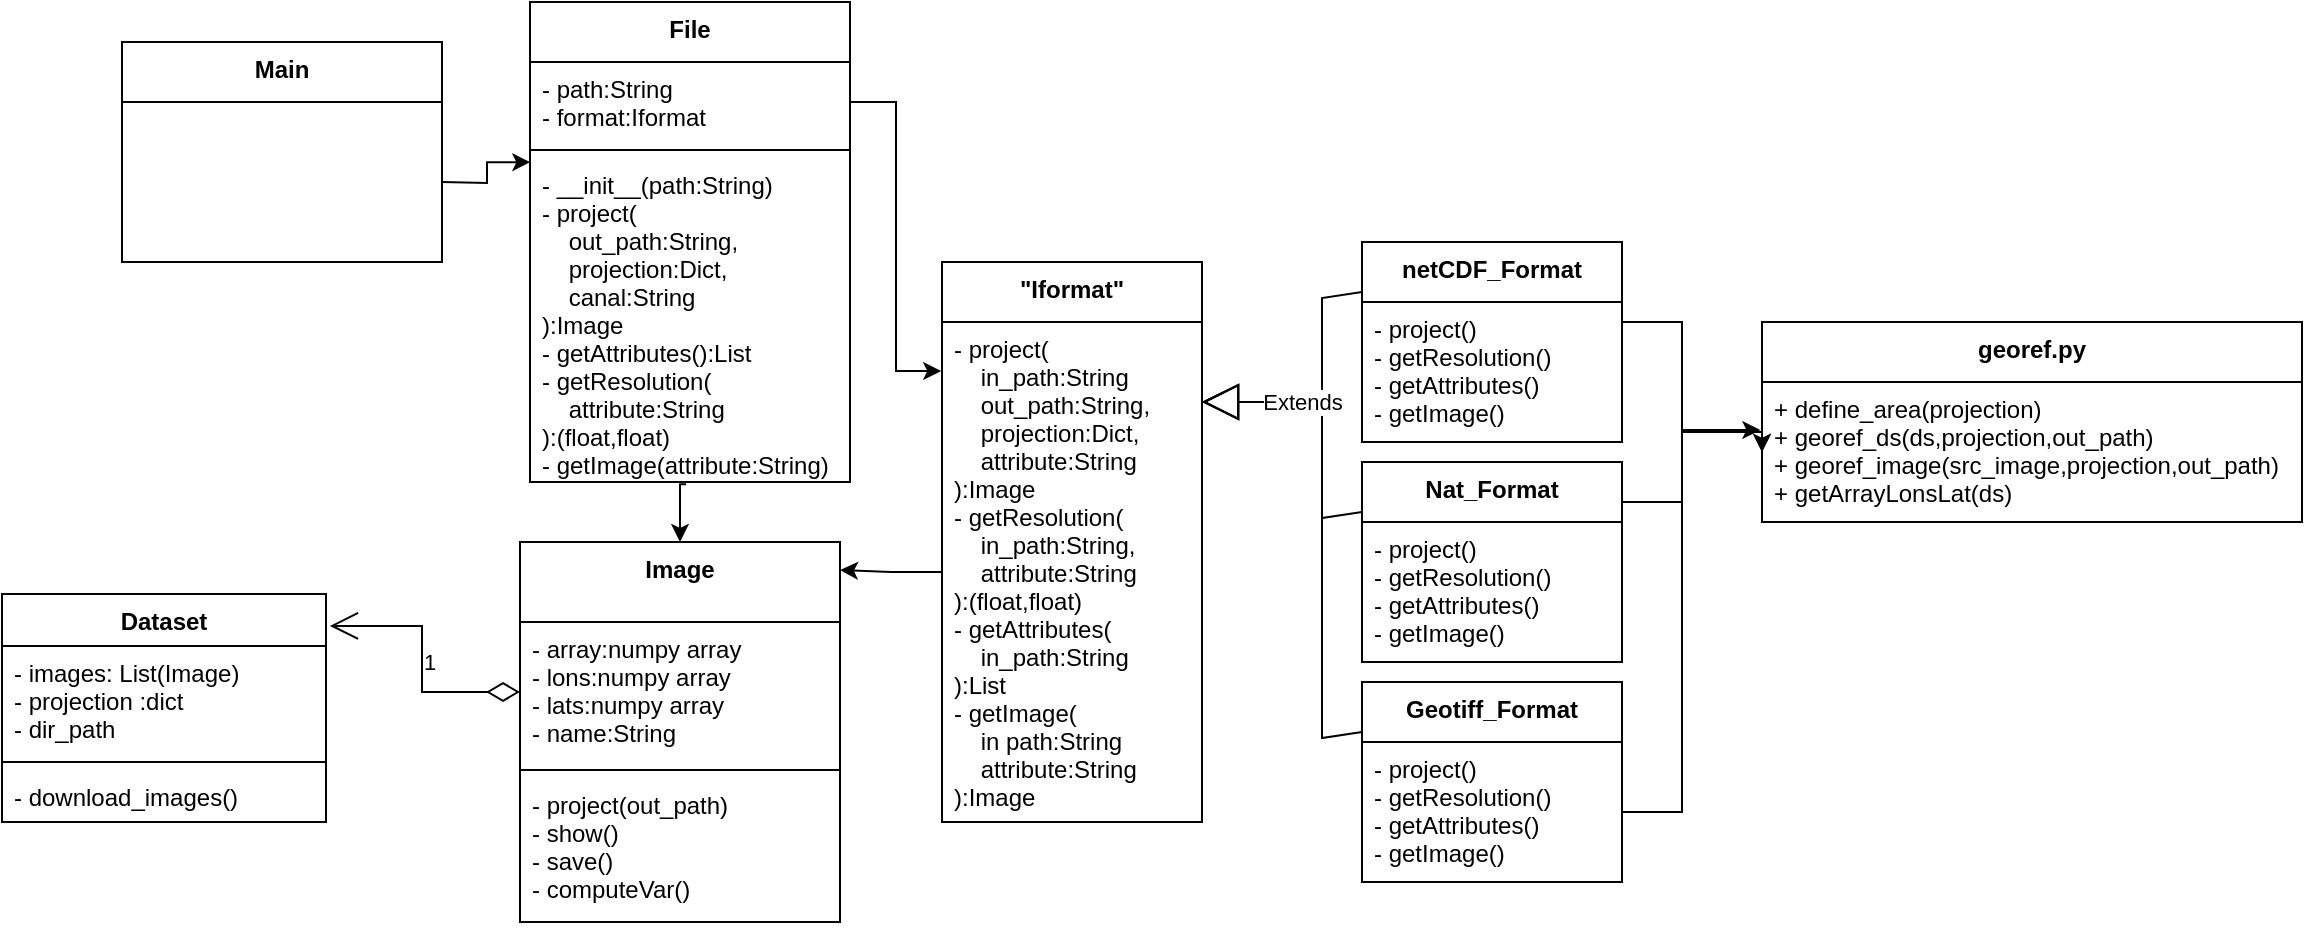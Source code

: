 <mxfile version="19.0.0" type="github">
  <diagram id="FexJEr39XP1glqWhuldr" name="Page-1">
    <mxGraphModel dx="1175" dy="1639" grid="1" gridSize="10" guides="1" tooltips="1" connect="1" arrows="1" fold="1" page="1" pageScale="1" pageWidth="827" pageHeight="1169" math="0" shadow="0">
      <root>
        <mxCell id="0" />
        <mxCell id="1" parent="0" />
        <mxCell id="5w1mZHBbKufEp1BNDujB-13" value="&quot;Iformat&quot;" style="swimlane;fontStyle=1;align=center;verticalAlign=top;childLayout=stackLayout;horizontal=1;startSize=30;horizontalStack=0;resizeParent=1;resizeParentMax=0;resizeLast=0;collapsible=1;marginBottom=0;" parent="1" vertex="1">
          <mxGeometry x="540" y="80" width="130" height="280" as="geometry" />
        </mxCell>
        <mxCell id="5w1mZHBbKufEp1BNDujB-14" value="- project(&#xa;    in_path:String&#xa;    out_path:String,&#xa;    projection:Dict,&#xa;    attribute:String&#xa;):Image&#xa;- getResolution(&#xa;    in_path:String,&#xa;    attribute:String&#xa;):(float,float)&#xa;- getAttributes(&#xa;    in_path:String&#xa;):List&#xa;- getImage(&#xa;    in path:String&#xa;    attribute:String&#xa;):Image&#xa;" style="text;strokeColor=none;fillColor=none;align=left;verticalAlign=top;spacingLeft=4;spacingRight=4;overflow=hidden;rotatable=0;points=[[0,0.5],[1,0.5]];portConstraint=eastwest;" parent="5w1mZHBbKufEp1BNDujB-13" vertex="1">
          <mxGeometry y="30" width="130" height="250" as="geometry" />
        </mxCell>
        <mxCell id="5w1mZHBbKufEp1BNDujB-17" value="netCDF_Format" style="swimlane;fontStyle=1;align=center;verticalAlign=top;childLayout=stackLayout;horizontal=1;startSize=30;horizontalStack=0;resizeParent=1;resizeParentMax=0;resizeLast=0;collapsible=1;marginBottom=0;" parent="1" vertex="1">
          <mxGeometry x="750" y="70" width="130" height="100" as="geometry" />
        </mxCell>
        <mxCell id="5w1mZHBbKufEp1BNDujB-18" value="- project()&#xa;- getResolution()&#xa;- getAttributes()&#xa;- getImage()&#xa;&#xa;&#xa;&#xa;" style="text;strokeColor=none;fillColor=none;align=left;verticalAlign=top;spacingLeft=4;spacingRight=4;overflow=hidden;rotatable=0;points=[[0,0.5],[1,0.5]];portConstraint=eastwest;" parent="5w1mZHBbKufEp1BNDujB-17" vertex="1">
          <mxGeometry y="30" width="130" height="70" as="geometry" />
        </mxCell>
        <mxCell id="5w1mZHBbKufEp1BNDujB-21" value="Nat_Format" style="swimlane;fontStyle=1;align=center;verticalAlign=top;childLayout=stackLayout;horizontal=1;startSize=30;horizontalStack=0;resizeParent=1;resizeParentMax=0;resizeLast=0;collapsible=1;marginBottom=0;" parent="1" vertex="1">
          <mxGeometry x="750" y="180" width="130" height="100" as="geometry" />
        </mxCell>
        <mxCell id="5w1mZHBbKufEp1BNDujB-22" value="- project()&#xa;- getResolution()&#xa;- getAttributes()&#xa;- getImage()&#xa;&#xa;&#xa;&#xa;" style="text;strokeColor=none;fillColor=none;align=left;verticalAlign=top;spacingLeft=4;spacingRight=4;overflow=hidden;rotatable=0;points=[[0,0.5],[1,0.5]];portConstraint=eastwest;" parent="5w1mZHBbKufEp1BNDujB-21" vertex="1">
          <mxGeometry y="30" width="130" height="70" as="geometry" />
        </mxCell>
        <mxCell id="5w1mZHBbKufEp1BNDujB-23" value="Extends" style="endArrow=block;endSize=16;endFill=0;html=1;rounded=0;exitX=0;exitY=0.25;exitDx=0;exitDy=0;" parent="1" source="5w1mZHBbKufEp1BNDujB-17" edge="1">
          <mxGeometry x="0.242" width="160" relative="1" as="geometry">
            <mxPoint x="110" y="250" as="sourcePoint" />
            <mxPoint x="670" y="150" as="targetPoint" />
            <Array as="points">
              <mxPoint x="730" y="98" />
              <mxPoint x="730" y="150" />
            </Array>
            <mxPoint as="offset" />
          </mxGeometry>
        </mxCell>
        <mxCell id="5w1mZHBbKufEp1BNDujB-25" value="Extends" style="endArrow=block;endSize=16;endFill=0;html=1;rounded=0;exitX=0;exitY=0.25;exitDx=0;exitDy=0;" parent="1" source="5w1mZHBbKufEp1BNDujB-21" edge="1">
          <mxGeometry x="0.275" width="160" relative="1" as="geometry">
            <mxPoint x="760" y="107.5" as="sourcePoint" />
            <mxPoint x="670" y="150" as="targetPoint" />
            <Array as="points">
              <mxPoint x="730" y="208" />
              <mxPoint x="730" y="150" />
            </Array>
            <mxPoint as="offset" />
          </mxGeometry>
        </mxCell>
        <mxCell id="5w1mZHBbKufEp1BNDujB-27" value="Dataset" style="swimlane;fontStyle=1;align=center;verticalAlign=top;childLayout=stackLayout;horizontal=1;startSize=26;horizontalStack=0;resizeParent=1;resizeParentMax=0;resizeLast=0;collapsible=1;marginBottom=0;" parent="1" vertex="1">
          <mxGeometry x="70" y="246" width="162" height="114" as="geometry" />
        </mxCell>
        <mxCell id="5w1mZHBbKufEp1BNDujB-28" value="- images: List(Image)&#xa;- projection :dict&#xa;- dir_path&#xa; &#xa;" style="text;strokeColor=none;fillColor=none;align=left;verticalAlign=top;spacingLeft=4;spacingRight=4;overflow=hidden;rotatable=0;points=[[0,0.5],[1,0.5]];portConstraint=eastwest;" parent="5w1mZHBbKufEp1BNDujB-27" vertex="1">
          <mxGeometry y="26" width="162" height="54" as="geometry" />
        </mxCell>
        <mxCell id="5w1mZHBbKufEp1BNDujB-29" value="" style="line;strokeWidth=1;fillColor=none;align=left;verticalAlign=middle;spacingTop=-1;spacingLeft=3;spacingRight=3;rotatable=0;labelPosition=right;points=[];portConstraint=eastwest;" parent="5w1mZHBbKufEp1BNDujB-27" vertex="1">
          <mxGeometry y="80" width="162" height="8" as="geometry" />
        </mxCell>
        <mxCell id="5w1mZHBbKufEp1BNDujB-30" value="- download_images()" style="text;strokeColor=none;fillColor=none;align=left;verticalAlign=top;spacingLeft=4;spacingRight=4;overflow=hidden;rotatable=0;points=[[0,0.5],[1,0.5]];portConstraint=eastwest;" parent="5w1mZHBbKufEp1BNDujB-27" vertex="1">
          <mxGeometry y="88" width="162" height="26" as="geometry" />
        </mxCell>
        <mxCell id="5w1mZHBbKufEp1BNDujB-31" value="1" style="endArrow=open;html=1;endSize=12;startArrow=diamondThin;startSize=14;startFill=0;edgeStyle=orthogonalEdgeStyle;align=left;verticalAlign=bottom;rounded=0;exitX=0;exitY=0.5;exitDx=0;exitDy=0;entryX=1.012;entryY=0.14;entryDx=0;entryDy=0;entryPerimeter=0;" parent="1" source="5w1mZHBbKufEp1BNDujB-43" target="5w1mZHBbKufEp1BNDujB-27" edge="1">
          <mxGeometry x="-0.143" y="1" relative="1" as="geometry">
            <mxPoint x="300" y="310" as="sourcePoint" />
            <mxPoint x="270" y="240" as="targetPoint" />
            <Array as="points">
              <mxPoint x="280" y="295" />
              <mxPoint x="280" y="262" />
            </Array>
            <mxPoint as="offset" />
          </mxGeometry>
        </mxCell>
        <mxCell id="5w1mZHBbKufEp1BNDujB-35" value="Geotiff_Format" style="swimlane;fontStyle=1;align=center;verticalAlign=top;childLayout=stackLayout;horizontal=1;startSize=30;horizontalStack=0;resizeParent=1;resizeParentMax=0;resizeLast=0;collapsible=1;marginBottom=0;" parent="1" vertex="1">
          <mxGeometry x="750" y="290" width="130" height="100" as="geometry" />
        </mxCell>
        <mxCell id="5w1mZHBbKufEp1BNDujB-36" value="- project()&#xa;- getResolution()&#xa;- getAttributes()&#xa;- getImage()&#xa;&#xa;&#xa;&#xa;" style="text;strokeColor=none;fillColor=none;align=left;verticalAlign=top;spacingLeft=4;spacingRight=4;overflow=hidden;rotatable=0;points=[[0,0.5],[1,0.5]];portConstraint=eastwest;" parent="5w1mZHBbKufEp1BNDujB-35" vertex="1">
          <mxGeometry y="30" width="130" height="70" as="geometry" />
        </mxCell>
        <mxCell id="5w1mZHBbKufEp1BNDujB-37" value="Extends" style="endArrow=block;endSize=16;endFill=0;html=1;rounded=0;exitX=0;exitY=0.25;exitDx=0;exitDy=0;" parent="1" source="5w1mZHBbKufEp1BNDujB-35" edge="1">
          <mxGeometry x="0.597" width="160" relative="1" as="geometry">
            <mxPoint x="760" y="217.5" as="sourcePoint" />
            <mxPoint x="670" y="150" as="targetPoint" />
            <Array as="points">
              <mxPoint x="730" y="318" />
              <mxPoint x="730" y="150" />
            </Array>
            <mxPoint as="offset" />
          </mxGeometry>
        </mxCell>
        <mxCell id="5w1mZHBbKufEp1BNDujB-40" value="georef.py" style="swimlane;fontStyle=1;align=center;verticalAlign=top;childLayout=stackLayout;horizontal=1;startSize=30;horizontalStack=0;resizeParent=1;resizeParentMax=0;resizeLast=0;collapsible=1;marginBottom=0;" parent="1" vertex="1">
          <mxGeometry x="950" y="110" width="270" height="100" as="geometry" />
        </mxCell>
        <mxCell id="5w1mZHBbKufEp1BNDujB-41" value="+ define_area(projection)&#xa;+ georef_ds(ds,projection,out_path)&#xa;+ georef_image(src_image,projection,out_path)&#xa;+ getArrayLonsLat(ds)&#xa;&#xa;&#xa;&#xa;&#xa;" style="text;strokeColor=none;fillColor=none;align=left;verticalAlign=top;spacingLeft=4;spacingRight=4;overflow=hidden;rotatable=0;points=[[0,0.5],[1,0.5]];portConstraint=eastwest;" parent="5w1mZHBbKufEp1BNDujB-40" vertex="1">
          <mxGeometry y="30" width="270" height="70" as="geometry" />
        </mxCell>
        <mxCell id="5w1mZHBbKufEp1BNDujB-42" value="Image" style="swimlane;fontStyle=1;align=center;verticalAlign=top;childLayout=stackLayout;horizontal=1;startSize=40;horizontalStack=0;resizeParent=1;resizeParentMax=0;resizeLast=0;collapsible=1;marginBottom=0;" parent="1" vertex="1">
          <mxGeometry x="329" y="220" width="160" height="190" as="geometry" />
        </mxCell>
        <mxCell id="5w1mZHBbKufEp1BNDujB-43" value="- array:numpy array&#xa;- lons:numpy array&#xa;- lats:numpy array&#xa;- name:String&#xa;&#xa;&#xa;&#xa;" style="text;strokeColor=none;fillColor=none;align=left;verticalAlign=top;spacingLeft=4;spacingRight=4;overflow=hidden;rotatable=0;points=[[0,0.5],[1,0.5]];portConstraint=eastwest;" parent="5w1mZHBbKufEp1BNDujB-42" vertex="1">
          <mxGeometry y="40" width="160" height="70" as="geometry" />
        </mxCell>
        <mxCell id="5w1mZHBbKufEp1BNDujB-44" value="" style="line;strokeWidth=1;fillColor=none;align=left;verticalAlign=middle;spacingTop=-1;spacingLeft=3;spacingRight=3;rotatable=0;labelPosition=right;points=[];portConstraint=eastwest;" parent="5w1mZHBbKufEp1BNDujB-42" vertex="1">
          <mxGeometry y="110" width="160" height="8" as="geometry" />
        </mxCell>
        <mxCell id="5w1mZHBbKufEp1BNDujB-45" value="- project(out_path)&#xa;- show()&#xa;- save()&#xa;- computeVar()&#xa;&#xa;&#xa;&#xa;&#xa;&#xa;&#xa;&#xa;" style="text;strokeColor=none;fillColor=none;align=left;verticalAlign=top;spacingLeft=4;spacingRight=4;overflow=hidden;rotatable=0;points=[[0,0.5],[1,0.5]];portConstraint=eastwest;" parent="5w1mZHBbKufEp1BNDujB-42" vertex="1">
          <mxGeometry y="118" width="160" height="72" as="geometry" />
        </mxCell>
        <mxCell id="5w1mZHBbKufEp1BNDujB-51" value="File" style="swimlane;fontStyle=1;align=center;verticalAlign=top;childLayout=stackLayout;horizontal=1;startSize=30;horizontalStack=0;resizeParent=1;resizeParentMax=0;resizeLast=0;collapsible=1;marginBottom=0;" parent="1" vertex="1">
          <mxGeometry x="334" y="-50" width="160" height="240" as="geometry" />
        </mxCell>
        <mxCell id="5w1mZHBbKufEp1BNDujB-52" value="- path:String&#xa;- format:Iformat&#xa;&#xa;&#xa;&#xa;" style="text;strokeColor=none;fillColor=none;align=left;verticalAlign=top;spacingLeft=4;spacingRight=4;overflow=hidden;rotatable=0;points=[[0,0.5],[1,0.5]];portConstraint=eastwest;" parent="5w1mZHBbKufEp1BNDujB-51" vertex="1">
          <mxGeometry y="30" width="160" height="40" as="geometry" />
        </mxCell>
        <mxCell id="5w1mZHBbKufEp1BNDujB-53" value="" style="line;strokeWidth=1;fillColor=none;align=left;verticalAlign=middle;spacingTop=-1;spacingLeft=3;spacingRight=3;rotatable=0;labelPosition=right;points=[];portConstraint=eastwest;" parent="5w1mZHBbKufEp1BNDujB-51" vertex="1">
          <mxGeometry y="70" width="160" height="8" as="geometry" />
        </mxCell>
        <mxCell id="5w1mZHBbKufEp1BNDujB-54" value="- __init__(path:String)&#xa;- project(    &#xa;    out_path:String,    &#xa;    projection:Dict,    &#xa;    canal:String&#xa;):Image&#xa;- getAttributes():List&#xa;- getResolution(&#xa;    attribute:String&#xa;):(float,float)&#xa;- getImage(attribute:String)&#xa;&#xa;&#xa;&#xa;" style="text;strokeColor=none;fillColor=none;align=left;verticalAlign=top;spacingLeft=4;spacingRight=4;overflow=hidden;rotatable=0;points=[[0,0.5],[1,0.5]];portConstraint=eastwest;" parent="5w1mZHBbKufEp1BNDujB-51" vertex="1">
          <mxGeometry y="78" width="160" height="162" as="geometry" />
        </mxCell>
        <mxCell id="5w1mZHBbKufEp1BNDujB-55" style="edgeStyle=orthogonalEdgeStyle;rounded=0;orthogonalLoop=1;jettySize=auto;html=1;entryX=-0.003;entryY=0.098;entryDx=0;entryDy=0;entryPerimeter=0;" parent="1" source="5w1mZHBbKufEp1BNDujB-52" target="5w1mZHBbKufEp1BNDujB-14" edge="1">
          <mxGeometry relative="1" as="geometry" />
        </mxCell>
        <mxCell id="5w1mZHBbKufEp1BNDujB-65" style="edgeStyle=orthogonalEdgeStyle;rounded=0;orthogonalLoop=1;jettySize=auto;html=1;entryX=0;entryY=0.5;entryDx=0;entryDy=0;exitX=1;exitY=0.2;exitDx=0;exitDy=0;exitPerimeter=0;" parent="1" source="5w1mZHBbKufEp1BNDujB-18" target="5w1mZHBbKufEp1BNDujB-41" edge="1">
          <mxGeometry relative="1" as="geometry">
            <mxPoint x="920" y="170" as="sourcePoint" />
            <mxPoint x="920.04" y="130" as="targetPoint" />
            <Array as="points">
              <mxPoint x="910" y="110" />
              <mxPoint x="910" y="165" />
            </Array>
          </mxGeometry>
        </mxCell>
        <mxCell id="5w1mZHBbKufEp1BNDujB-66" style="edgeStyle=orthogonalEdgeStyle;rounded=0;orthogonalLoop=1;jettySize=auto;html=1;entryX=0;entryY=0.5;entryDx=0;entryDy=0;exitX=1;exitY=0.25;exitDx=0;exitDy=0;" parent="1" source="5w1mZHBbKufEp1BNDujB-21" target="5w1mZHBbKufEp1BNDujB-41" edge="1">
          <mxGeometry relative="1" as="geometry">
            <mxPoint x="890" y="120" as="sourcePoint" />
            <mxPoint x="960" y="175" as="targetPoint" />
            <Array as="points">
              <mxPoint x="910" y="200" />
              <mxPoint x="910" y="165" />
            </Array>
          </mxGeometry>
        </mxCell>
        <mxCell id="5w1mZHBbKufEp1BNDujB-67" value="Main" style="swimlane;fontStyle=1;align=center;verticalAlign=top;childLayout=stackLayout;horizontal=1;startSize=30;horizontalStack=0;resizeParent=1;resizeParentMax=0;resizeLast=0;collapsible=1;marginBottom=0;" parent="1" vertex="1">
          <mxGeometry x="130" y="-30" width="160" height="110" as="geometry" />
        </mxCell>
        <mxCell id="5w1mZHBbKufEp1BNDujB-72" style="edgeStyle=orthogonalEdgeStyle;rounded=0;orthogonalLoop=1;jettySize=auto;html=1;entryX=0.001;entryY=0.013;entryDx=0;entryDy=0;entryPerimeter=0;" parent="1" target="5w1mZHBbKufEp1BNDujB-54" edge="1">
          <mxGeometry relative="1" as="geometry">
            <mxPoint x="290" y="40.0" as="sourcePoint" />
          </mxGeometry>
        </mxCell>
        <mxCell id="OaSqxCZ9YkmRLeha6ljL-1" style="edgeStyle=orthogonalEdgeStyle;rounded=0;orthogonalLoop=1;jettySize=auto;html=1;entryX=0.5;entryY=0;entryDx=0;entryDy=0;exitX=0.488;exitY=1.007;exitDx=0;exitDy=0;exitPerimeter=0;" parent="1" source="5w1mZHBbKufEp1BNDujB-54" target="5w1mZHBbKufEp1BNDujB-42" edge="1">
          <mxGeometry relative="1" as="geometry" />
        </mxCell>
        <mxCell id="OaSqxCZ9YkmRLeha6ljL-2" style="edgeStyle=orthogonalEdgeStyle;rounded=0;orthogonalLoop=1;jettySize=auto;html=1;entryX=1;entryY=0.074;entryDx=0;entryDy=0;entryPerimeter=0;" parent="1" source="5w1mZHBbKufEp1BNDujB-14" target="5w1mZHBbKufEp1BNDujB-42" edge="1">
          <mxGeometry relative="1" as="geometry" />
        </mxCell>
        <mxCell id="OaSqxCZ9YkmRLeha6ljL-3" style="edgeStyle=orthogonalEdgeStyle;rounded=0;orthogonalLoop=1;jettySize=auto;html=1;entryX=-0.003;entryY=0.343;entryDx=0;entryDy=0;entryPerimeter=0;" parent="1" source="5w1mZHBbKufEp1BNDujB-36" target="5w1mZHBbKufEp1BNDujB-41" edge="1">
          <mxGeometry relative="1" as="geometry">
            <Array as="points">
              <mxPoint x="910" y="355" />
              <mxPoint x="910" y="164" />
            </Array>
          </mxGeometry>
        </mxCell>
      </root>
    </mxGraphModel>
  </diagram>
</mxfile>
